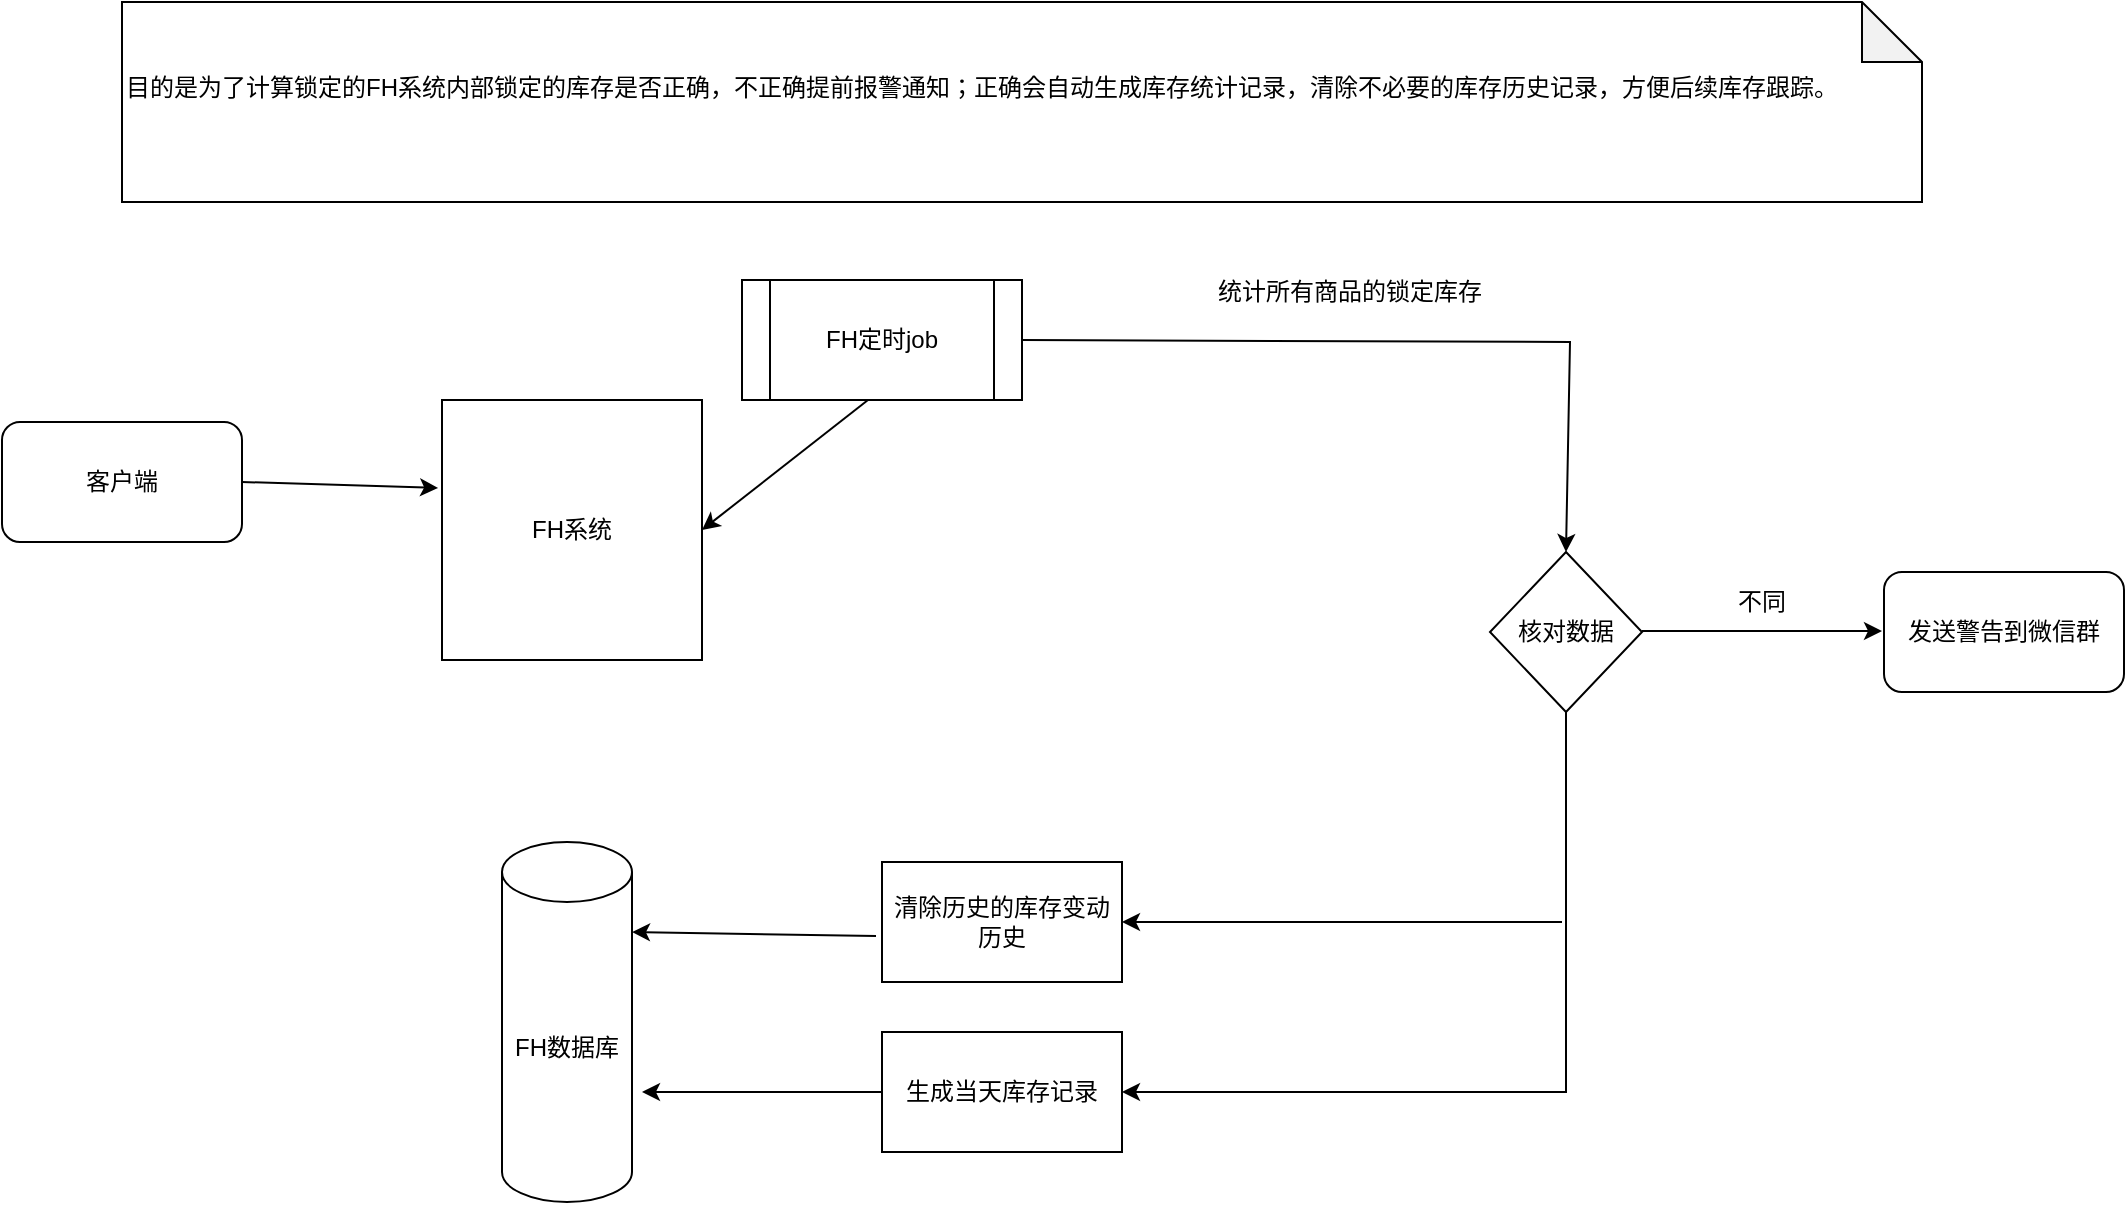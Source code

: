 <mxfile version="24.3.1" type="github">
  <diagram name="第 1 页" id="DW7_3Bq0a3bvPTooyLFo">
    <mxGraphModel dx="1434" dy="746" grid="1" gridSize="10" guides="1" tooltips="1" connect="1" arrows="1" fold="1" page="1" pageScale="1" pageWidth="827" pageHeight="1169" math="0" shadow="0">
      <root>
        <mxCell id="0" />
        <mxCell id="1" parent="0" />
        <mxCell id="RMcQa0y9j6y76Bn0nbYR-1" value="FH系统" style="whiteSpace=wrap;html=1;aspect=fixed;" parent="1" vertex="1">
          <mxGeometry x="460" y="299" width="130" height="130" as="geometry" />
        </mxCell>
        <mxCell id="RMcQa0y9j6y76Bn0nbYR-3" value="FH数据库" style="shape=cylinder3;whiteSpace=wrap;html=1;boundedLbl=1;backgroundOutline=1;size=15;" parent="1" vertex="1">
          <mxGeometry x="490" y="520" width="65" height="180" as="geometry" />
        </mxCell>
        <mxCell id="RMcQa0y9j6y76Bn0nbYR-6" value="FH定时job" style="shape=process;whiteSpace=wrap;html=1;backgroundOutline=1;" parent="1" vertex="1">
          <mxGeometry x="610" y="239" width="140" height="60" as="geometry" />
        </mxCell>
        <mxCell id="RMcQa0y9j6y76Bn0nbYR-8" value="统计所有商品的锁定库存" style="text;html=1;align=center;verticalAlign=middle;whiteSpace=wrap;rounded=0;" parent="1" vertex="1">
          <mxGeometry x="764" y="230" width="300" height="30" as="geometry" />
        </mxCell>
        <mxCell id="RMcQa0y9j6y76Bn0nbYR-9" value="" style="endArrow=classic;html=1;rounded=0;exitX=0.45;exitY=1;exitDx=0;exitDy=0;exitPerimeter=0;entryX=1;entryY=0.5;entryDx=0;entryDy=0;" parent="1" source="RMcQa0y9j6y76Bn0nbYR-6" target="RMcQa0y9j6y76Bn0nbYR-1" edge="1">
          <mxGeometry width="50" height="50" relative="1" as="geometry">
            <mxPoint x="1030" y="420" as="sourcePoint" />
            <mxPoint x="1080" y="370" as="targetPoint" />
          </mxGeometry>
        </mxCell>
        <mxCell id="RMcQa0y9j6y76Bn0nbYR-10" value="客户端" style="rounded=1;whiteSpace=wrap;html=1;" parent="1" vertex="1">
          <mxGeometry x="240" y="310" width="120" height="60" as="geometry" />
        </mxCell>
        <mxCell id="RMcQa0y9j6y76Bn0nbYR-11" value="" style="endArrow=classic;html=1;rounded=0;exitX=1;exitY=0.5;exitDx=0;exitDy=0;entryX=-0.015;entryY=0.338;entryDx=0;entryDy=0;entryPerimeter=0;" parent="1" source="RMcQa0y9j6y76Bn0nbYR-10" target="RMcQa0y9j6y76Bn0nbYR-1" edge="1">
          <mxGeometry width="50" height="50" relative="1" as="geometry">
            <mxPoint x="770" y="530" as="sourcePoint" />
            <mxPoint x="820" y="480" as="targetPoint" />
          </mxGeometry>
        </mxCell>
        <mxCell id="RMcQa0y9j6y76Bn0nbYR-47" style="edgeStyle=orthogonalEdgeStyle;rounded=0;orthogonalLoop=1;jettySize=auto;html=1;entryX=1;entryY=0.5;entryDx=0;entryDy=0;exitX=0.5;exitY=1;exitDx=0;exitDy=0;" parent="1" source="RMcQa0y9j6y76Bn0nbYR-12" target="RMcQa0y9j6y76Bn0nbYR-39" edge="1">
          <mxGeometry relative="1" as="geometry" />
        </mxCell>
        <mxCell id="RMcQa0y9j6y76Bn0nbYR-12" value="核对数据" style="rhombus;whiteSpace=wrap;html=1;" parent="1" vertex="1">
          <mxGeometry x="984" y="375" width="76" height="80" as="geometry" />
        </mxCell>
        <mxCell id="RMcQa0y9j6y76Bn0nbYR-34" value="发送警告到微信群" style="rounded=1;whiteSpace=wrap;html=1;" parent="1" vertex="1">
          <mxGeometry x="1181" y="385" width="120" height="60" as="geometry" />
        </mxCell>
        <mxCell id="RMcQa0y9j6y76Bn0nbYR-39" value="生成当天库存记录" style="rounded=0;whiteSpace=wrap;html=1;" parent="1" vertex="1">
          <mxGeometry x="680" y="615" width="120" height="60" as="geometry" />
        </mxCell>
        <mxCell id="RMcQa0y9j6y76Bn0nbYR-44" value="" style="endArrow=classic;html=1;rounded=0;exitX=0;exitY=0.5;exitDx=0;exitDy=0;" parent="1" source="RMcQa0y9j6y76Bn0nbYR-39" edge="1">
          <mxGeometry width="50" height="50" relative="1" as="geometry">
            <mxPoint x="610" y="740" as="sourcePoint" />
            <mxPoint x="560" y="645" as="targetPoint" />
          </mxGeometry>
        </mxCell>
        <mxCell id="RMcQa0y9j6y76Bn0nbYR-48" value="" style="endArrow=classic;html=1;rounded=0;exitX=1;exitY=0.5;exitDx=0;exitDy=0;entryX=0.5;entryY=0;entryDx=0;entryDy=0;" parent="1" source="RMcQa0y9j6y76Bn0nbYR-6" target="RMcQa0y9j6y76Bn0nbYR-12" edge="1">
          <mxGeometry width="50" height="50" relative="1" as="geometry">
            <mxPoint x="860" y="310" as="sourcePoint" />
            <mxPoint x="910" y="260" as="targetPoint" />
            <Array as="points">
              <mxPoint x="1024" y="270" />
            </Array>
          </mxGeometry>
        </mxCell>
        <mxCell id="RMcQa0y9j6y76Bn0nbYR-56" value="清除历史的库存变动历史" style="rounded=0;whiteSpace=wrap;html=1;" parent="1" vertex="1">
          <mxGeometry x="680" y="530" width="120" height="60" as="geometry" />
        </mxCell>
        <mxCell id="RMcQa0y9j6y76Bn0nbYR-57" value="" style="endArrow=classic;html=1;rounded=0;entryX=1;entryY=0.5;entryDx=0;entryDy=0;" parent="1" target="RMcQa0y9j6y76Bn0nbYR-56" edge="1">
          <mxGeometry width="50" height="50" relative="1" as="geometry">
            <mxPoint x="1020" y="560" as="sourcePoint" />
            <mxPoint x="1170" y="510" as="targetPoint" />
          </mxGeometry>
        </mxCell>
        <mxCell id="RMcQa0y9j6y76Bn0nbYR-58" value="" style="endArrow=classic;html=1;rounded=0;entryX=1;entryY=0.25;entryDx=0;entryDy=0;entryPerimeter=0;exitX=-0.025;exitY=0.617;exitDx=0;exitDy=0;exitPerimeter=0;" parent="1" source="RMcQa0y9j6y76Bn0nbYR-56" target="RMcQa0y9j6y76Bn0nbYR-3" edge="1">
          <mxGeometry width="50" height="50" relative="1" as="geometry">
            <mxPoint x="670" y="565" as="sourcePoint" />
            <mxPoint x="660" y="540" as="targetPoint" />
          </mxGeometry>
        </mxCell>
        <mxCell id="RMcQa0y9j6y76Bn0nbYR-59" value="&lt;div&gt;目的是为了计算锁定的FH系统内部锁定的库存是否正确，不正确提前报警通知；正确会自动生成库存统计记录，清除不必要的库存历史记录，方便后续库存跟踪。&lt;/div&gt;&lt;div&gt;&lt;br&gt;&lt;/div&gt;" style="shape=note;whiteSpace=wrap;html=1;backgroundOutline=1;darkOpacity=0.05;align=left;" parent="1" vertex="1">
          <mxGeometry x="300" y="100" width="900" height="100" as="geometry" />
        </mxCell>
        <mxCell id="tM9Cnk7v_0ooB2W26vRW-2" value="" style="endArrow=classic;html=1;rounded=0;" edge="1" parent="1">
          <mxGeometry width="50" height="50" relative="1" as="geometry">
            <mxPoint x="1060" y="414.5" as="sourcePoint" />
            <mxPoint x="1180" y="414.5" as="targetPoint" />
          </mxGeometry>
        </mxCell>
        <mxCell id="tM9Cnk7v_0ooB2W26vRW-3" value="不同" style="text;html=1;align=center;verticalAlign=middle;whiteSpace=wrap;rounded=0;" vertex="1" parent="1">
          <mxGeometry x="1090" y="385" width="60" height="30" as="geometry" />
        </mxCell>
      </root>
    </mxGraphModel>
  </diagram>
</mxfile>
